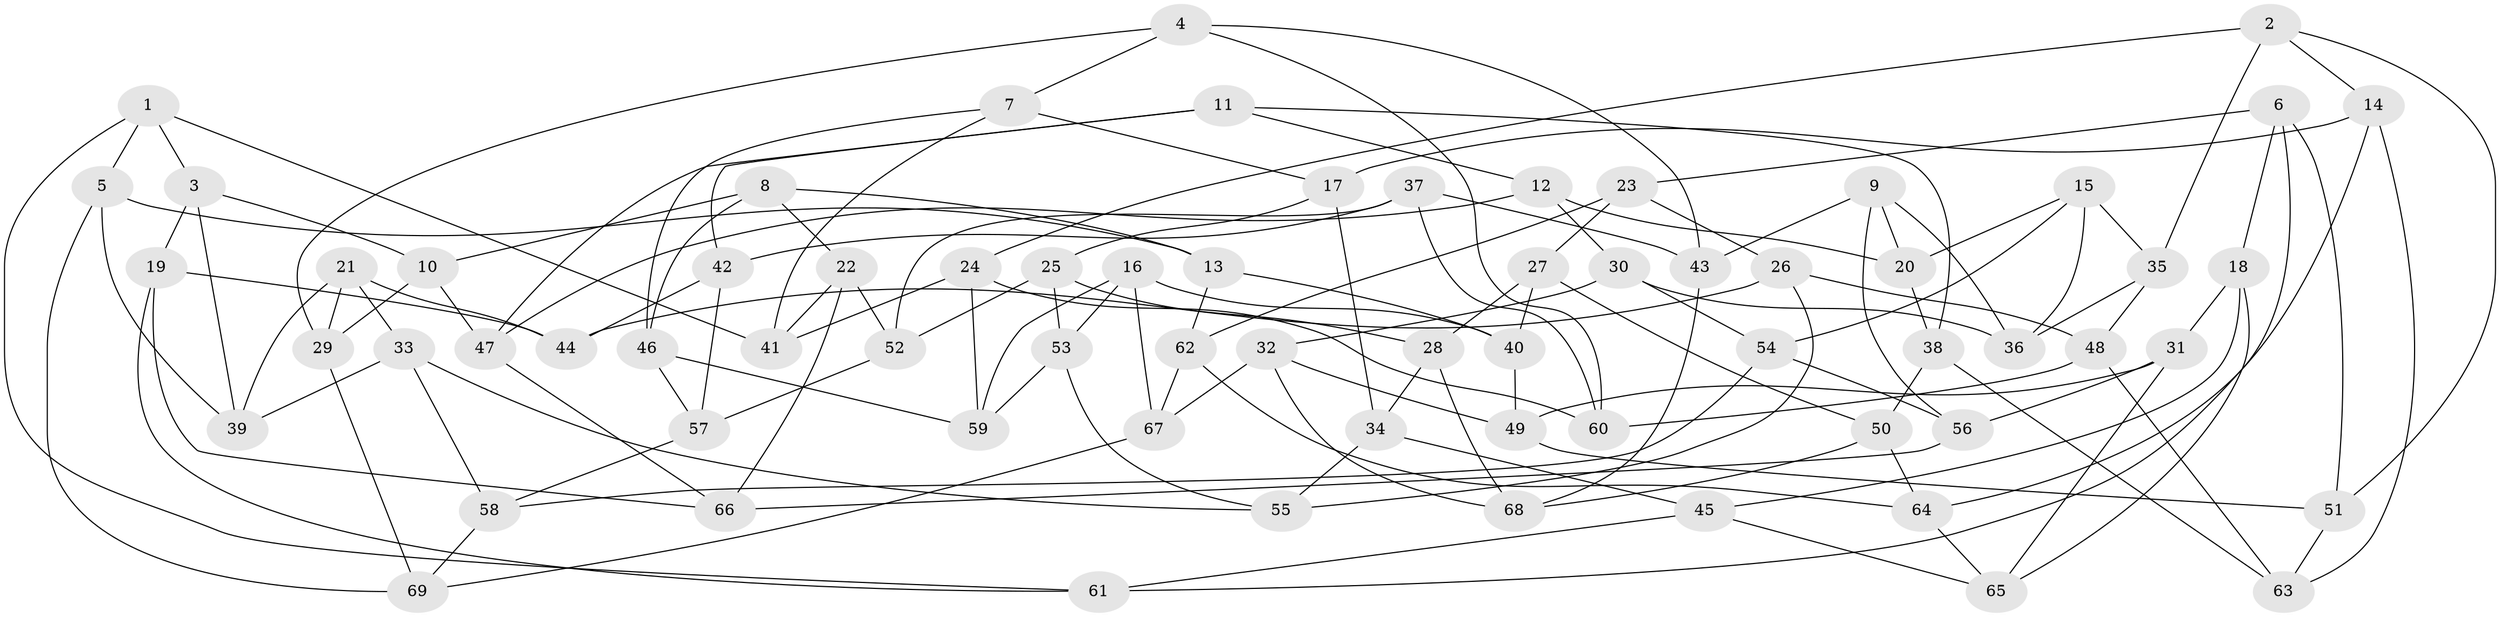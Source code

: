 // coarse degree distribution, {5: 0.11764705882352941, 6: 0.11764705882352941, 4: 0.47058823529411764, 12: 0.029411764705882353, 8: 0.14705882352941177, 9: 0.029411764705882353, 3: 0.058823529411764705, 7: 0.029411764705882353}
// Generated by graph-tools (version 1.1) at 2025/20/03/04/25 18:20:59]
// undirected, 69 vertices, 138 edges
graph export_dot {
graph [start="1"]
  node [color=gray90,style=filled];
  1;
  2;
  3;
  4;
  5;
  6;
  7;
  8;
  9;
  10;
  11;
  12;
  13;
  14;
  15;
  16;
  17;
  18;
  19;
  20;
  21;
  22;
  23;
  24;
  25;
  26;
  27;
  28;
  29;
  30;
  31;
  32;
  33;
  34;
  35;
  36;
  37;
  38;
  39;
  40;
  41;
  42;
  43;
  44;
  45;
  46;
  47;
  48;
  49;
  50;
  51;
  52;
  53;
  54;
  55;
  56;
  57;
  58;
  59;
  60;
  61;
  62;
  63;
  64;
  65;
  66;
  67;
  68;
  69;
  1 -- 3;
  1 -- 41;
  1 -- 5;
  1 -- 61;
  2 -- 35;
  2 -- 24;
  2 -- 51;
  2 -- 14;
  3 -- 39;
  3 -- 19;
  3 -- 10;
  4 -- 60;
  4 -- 43;
  4 -- 7;
  4 -- 29;
  5 -- 13;
  5 -- 69;
  5 -- 39;
  6 -- 51;
  6 -- 61;
  6 -- 23;
  6 -- 18;
  7 -- 46;
  7 -- 17;
  7 -- 41;
  8 -- 10;
  8 -- 46;
  8 -- 22;
  8 -- 13;
  9 -- 20;
  9 -- 56;
  9 -- 36;
  9 -- 43;
  10 -- 47;
  10 -- 29;
  11 -- 42;
  11 -- 38;
  11 -- 12;
  11 -- 47;
  12 -- 20;
  12 -- 47;
  12 -- 30;
  13 -- 62;
  13 -- 40;
  14 -- 64;
  14 -- 63;
  14 -- 17;
  15 -- 36;
  15 -- 54;
  15 -- 35;
  15 -- 20;
  16 -- 53;
  16 -- 40;
  16 -- 59;
  16 -- 67;
  17 -- 25;
  17 -- 34;
  18 -- 31;
  18 -- 45;
  18 -- 65;
  19 -- 61;
  19 -- 44;
  19 -- 66;
  20 -- 38;
  21 -- 44;
  21 -- 33;
  21 -- 29;
  21 -- 39;
  22 -- 41;
  22 -- 66;
  22 -- 52;
  23 -- 62;
  23 -- 26;
  23 -- 27;
  24 -- 59;
  24 -- 60;
  24 -- 41;
  25 -- 53;
  25 -- 52;
  25 -- 28;
  26 -- 44;
  26 -- 55;
  26 -- 48;
  27 -- 28;
  27 -- 50;
  27 -- 40;
  28 -- 68;
  28 -- 34;
  29 -- 69;
  30 -- 32;
  30 -- 54;
  30 -- 36;
  31 -- 56;
  31 -- 65;
  31 -- 49;
  32 -- 67;
  32 -- 68;
  32 -- 49;
  33 -- 39;
  33 -- 55;
  33 -- 58;
  34 -- 55;
  34 -- 45;
  35 -- 48;
  35 -- 36;
  37 -- 42;
  37 -- 43;
  37 -- 60;
  37 -- 52;
  38 -- 50;
  38 -- 63;
  40 -- 49;
  42 -- 57;
  42 -- 44;
  43 -- 68;
  45 -- 61;
  45 -- 65;
  46 -- 59;
  46 -- 57;
  47 -- 66;
  48 -- 63;
  48 -- 60;
  49 -- 51;
  50 -- 68;
  50 -- 64;
  51 -- 63;
  52 -- 57;
  53 -- 59;
  53 -- 55;
  54 -- 56;
  54 -- 58;
  56 -- 66;
  57 -- 58;
  58 -- 69;
  62 -- 64;
  62 -- 67;
  64 -- 65;
  67 -- 69;
}
